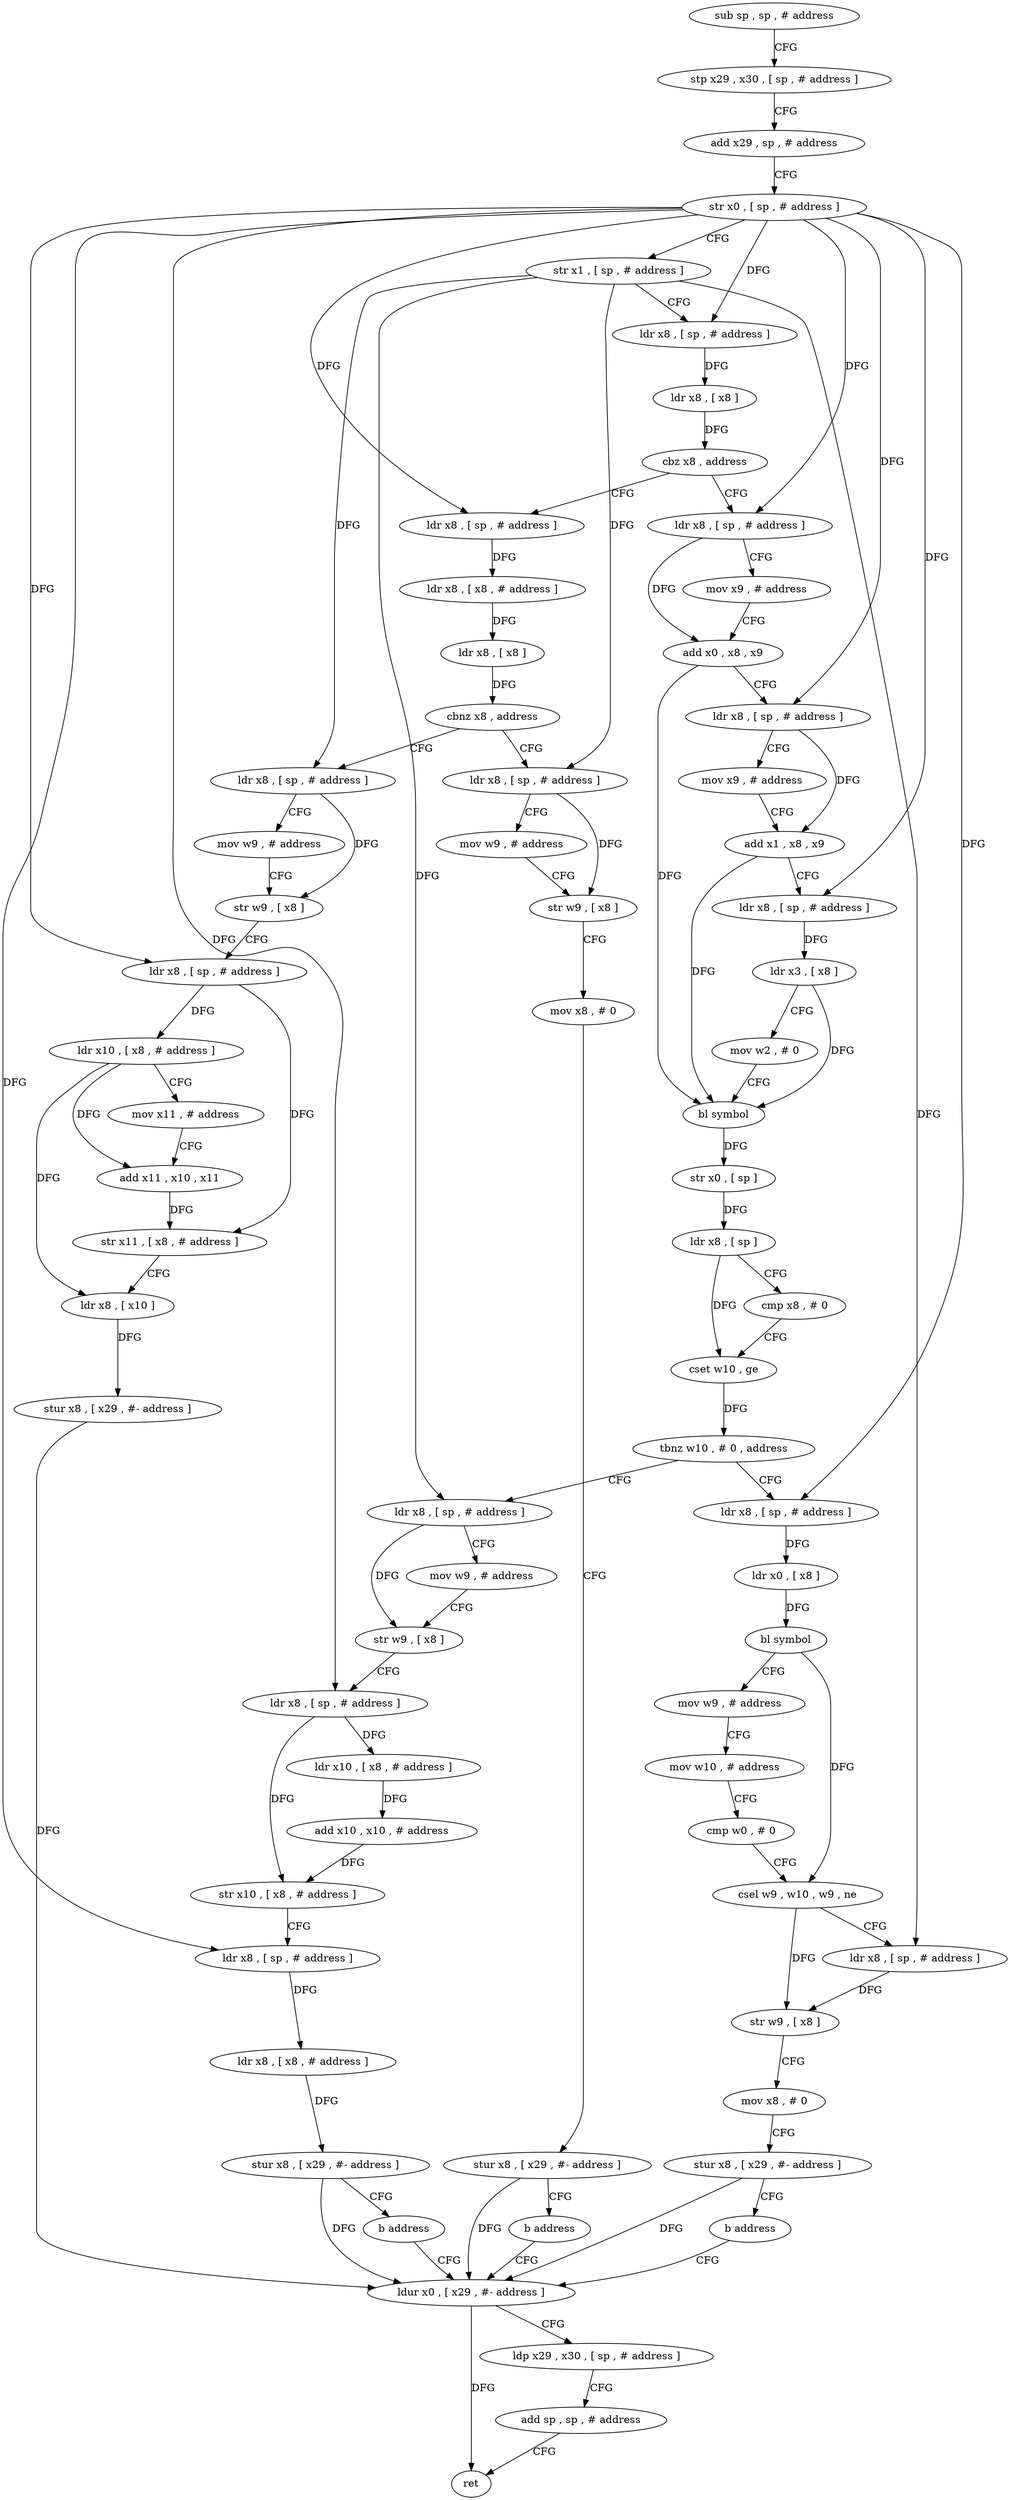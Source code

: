 digraph "func" {
"4211472" [label = "sub sp , sp , # address" ]
"4211476" [label = "stp x29 , x30 , [ sp , # address ]" ]
"4211480" [label = "add x29 , sp , # address" ]
"4211484" [label = "str x0 , [ sp , # address ]" ]
"4211488" [label = "str x1 , [ sp , # address ]" ]
"4211492" [label = "ldr x8 , [ sp , # address ]" ]
"4211496" [label = "ldr x8 , [ x8 ]" ]
"4211500" [label = "cbz x8 , address" ]
"4211656" [label = "ldr x8 , [ sp , # address ]" ]
"4211504" [label = "ldr x8 , [ sp , # address ]" ]
"4211660" [label = "ldr x8 , [ x8 , # address ]" ]
"4211664" [label = "ldr x8 , [ x8 ]" ]
"4211668" [label = "cbnz x8 , address" ]
"4211696" [label = "ldr x8 , [ sp , # address ]" ]
"4211672" [label = "ldr x8 , [ sp , # address ]" ]
"4211508" [label = "mov x9 , # address" ]
"4211512" [label = "add x0 , x8 , x9" ]
"4211516" [label = "ldr x8 , [ sp , # address ]" ]
"4211520" [label = "mov x9 , # address" ]
"4211524" [label = "add x1 , x8 , x9" ]
"4211528" [label = "ldr x8 , [ sp , # address ]" ]
"4211532" [label = "ldr x3 , [ x8 ]" ]
"4211536" [label = "mov w2 , # 0" ]
"4211540" [label = "bl symbol" ]
"4211544" [label = "str x0 , [ sp ]" ]
"4211548" [label = "ldr x8 , [ sp ]" ]
"4211552" [label = "cmp x8 , # 0" ]
"4211556" [label = "cset w10 , ge" ]
"4211560" [label = "tbnz w10 , # 0 , address" ]
"4211612" [label = "ldr x8 , [ sp , # address ]" ]
"4211564" [label = "ldr x8 , [ sp , # address ]" ]
"4211700" [label = "mov w9 , # address" ]
"4211704" [label = "str w9 , [ x8 ]" ]
"4211708" [label = "ldr x8 , [ sp , # address ]" ]
"4211712" [label = "ldr x10 , [ x8 , # address ]" ]
"4211716" [label = "mov x11 , # address" ]
"4211720" [label = "add x11 , x10 , x11" ]
"4211724" [label = "str x11 , [ x8 , # address ]" ]
"4211728" [label = "ldr x8 , [ x10 ]" ]
"4211732" [label = "stur x8 , [ x29 , #- address ]" ]
"4211736" [label = "ldur x0 , [ x29 , #- address ]" ]
"4211676" [label = "mov w9 , # address" ]
"4211680" [label = "str w9 , [ x8 ]" ]
"4211684" [label = "mov x8 , # 0" ]
"4211688" [label = "stur x8 , [ x29 , #- address ]" ]
"4211692" [label = "b address" ]
"4211616" [label = "mov w9 , # address" ]
"4211620" [label = "str w9 , [ x8 ]" ]
"4211624" [label = "ldr x8 , [ sp , # address ]" ]
"4211628" [label = "ldr x10 , [ x8 , # address ]" ]
"4211632" [label = "add x10 , x10 , # address" ]
"4211636" [label = "str x10 , [ x8 , # address ]" ]
"4211640" [label = "ldr x8 , [ sp , # address ]" ]
"4211644" [label = "ldr x8 , [ x8 , # address ]" ]
"4211648" [label = "stur x8 , [ x29 , #- address ]" ]
"4211652" [label = "b address" ]
"4211568" [label = "ldr x0 , [ x8 ]" ]
"4211572" [label = "bl symbol" ]
"4211576" [label = "mov w9 , # address" ]
"4211580" [label = "mov w10 , # address" ]
"4211584" [label = "cmp w0 , # 0" ]
"4211588" [label = "csel w9 , w10 , w9 , ne" ]
"4211592" [label = "ldr x8 , [ sp , # address ]" ]
"4211596" [label = "str w9 , [ x8 ]" ]
"4211600" [label = "mov x8 , # 0" ]
"4211604" [label = "stur x8 , [ x29 , #- address ]" ]
"4211608" [label = "b address" ]
"4211740" [label = "ldp x29 , x30 , [ sp , # address ]" ]
"4211744" [label = "add sp , sp , # address" ]
"4211748" [label = "ret" ]
"4211472" -> "4211476" [ label = "CFG" ]
"4211476" -> "4211480" [ label = "CFG" ]
"4211480" -> "4211484" [ label = "CFG" ]
"4211484" -> "4211488" [ label = "CFG" ]
"4211484" -> "4211492" [ label = "DFG" ]
"4211484" -> "4211656" [ label = "DFG" ]
"4211484" -> "4211504" [ label = "DFG" ]
"4211484" -> "4211516" [ label = "DFG" ]
"4211484" -> "4211528" [ label = "DFG" ]
"4211484" -> "4211708" [ label = "DFG" ]
"4211484" -> "4211624" [ label = "DFG" ]
"4211484" -> "4211640" [ label = "DFG" ]
"4211484" -> "4211564" [ label = "DFG" ]
"4211488" -> "4211492" [ label = "CFG" ]
"4211488" -> "4211696" [ label = "DFG" ]
"4211488" -> "4211672" [ label = "DFG" ]
"4211488" -> "4211612" [ label = "DFG" ]
"4211488" -> "4211592" [ label = "DFG" ]
"4211492" -> "4211496" [ label = "DFG" ]
"4211496" -> "4211500" [ label = "DFG" ]
"4211500" -> "4211656" [ label = "CFG" ]
"4211500" -> "4211504" [ label = "CFG" ]
"4211656" -> "4211660" [ label = "DFG" ]
"4211504" -> "4211508" [ label = "CFG" ]
"4211504" -> "4211512" [ label = "DFG" ]
"4211660" -> "4211664" [ label = "DFG" ]
"4211664" -> "4211668" [ label = "DFG" ]
"4211668" -> "4211696" [ label = "CFG" ]
"4211668" -> "4211672" [ label = "CFG" ]
"4211696" -> "4211700" [ label = "CFG" ]
"4211696" -> "4211704" [ label = "DFG" ]
"4211672" -> "4211676" [ label = "CFG" ]
"4211672" -> "4211680" [ label = "DFG" ]
"4211508" -> "4211512" [ label = "CFG" ]
"4211512" -> "4211516" [ label = "CFG" ]
"4211512" -> "4211540" [ label = "DFG" ]
"4211516" -> "4211520" [ label = "CFG" ]
"4211516" -> "4211524" [ label = "DFG" ]
"4211520" -> "4211524" [ label = "CFG" ]
"4211524" -> "4211528" [ label = "CFG" ]
"4211524" -> "4211540" [ label = "DFG" ]
"4211528" -> "4211532" [ label = "DFG" ]
"4211532" -> "4211536" [ label = "CFG" ]
"4211532" -> "4211540" [ label = "DFG" ]
"4211536" -> "4211540" [ label = "CFG" ]
"4211540" -> "4211544" [ label = "DFG" ]
"4211544" -> "4211548" [ label = "DFG" ]
"4211548" -> "4211552" [ label = "CFG" ]
"4211548" -> "4211556" [ label = "DFG" ]
"4211552" -> "4211556" [ label = "CFG" ]
"4211556" -> "4211560" [ label = "DFG" ]
"4211560" -> "4211612" [ label = "CFG" ]
"4211560" -> "4211564" [ label = "CFG" ]
"4211612" -> "4211616" [ label = "CFG" ]
"4211612" -> "4211620" [ label = "DFG" ]
"4211564" -> "4211568" [ label = "DFG" ]
"4211700" -> "4211704" [ label = "CFG" ]
"4211704" -> "4211708" [ label = "CFG" ]
"4211708" -> "4211712" [ label = "DFG" ]
"4211708" -> "4211724" [ label = "DFG" ]
"4211712" -> "4211716" [ label = "CFG" ]
"4211712" -> "4211720" [ label = "DFG" ]
"4211712" -> "4211728" [ label = "DFG" ]
"4211716" -> "4211720" [ label = "CFG" ]
"4211720" -> "4211724" [ label = "DFG" ]
"4211724" -> "4211728" [ label = "CFG" ]
"4211728" -> "4211732" [ label = "DFG" ]
"4211732" -> "4211736" [ label = "DFG" ]
"4211736" -> "4211740" [ label = "CFG" ]
"4211736" -> "4211748" [ label = "DFG" ]
"4211676" -> "4211680" [ label = "CFG" ]
"4211680" -> "4211684" [ label = "CFG" ]
"4211684" -> "4211688" [ label = "CFG" ]
"4211688" -> "4211692" [ label = "CFG" ]
"4211688" -> "4211736" [ label = "DFG" ]
"4211692" -> "4211736" [ label = "CFG" ]
"4211616" -> "4211620" [ label = "CFG" ]
"4211620" -> "4211624" [ label = "CFG" ]
"4211624" -> "4211628" [ label = "DFG" ]
"4211624" -> "4211636" [ label = "DFG" ]
"4211628" -> "4211632" [ label = "DFG" ]
"4211632" -> "4211636" [ label = "DFG" ]
"4211636" -> "4211640" [ label = "CFG" ]
"4211640" -> "4211644" [ label = "DFG" ]
"4211644" -> "4211648" [ label = "DFG" ]
"4211648" -> "4211652" [ label = "CFG" ]
"4211648" -> "4211736" [ label = "DFG" ]
"4211652" -> "4211736" [ label = "CFG" ]
"4211568" -> "4211572" [ label = "DFG" ]
"4211572" -> "4211576" [ label = "CFG" ]
"4211572" -> "4211588" [ label = "DFG" ]
"4211576" -> "4211580" [ label = "CFG" ]
"4211580" -> "4211584" [ label = "CFG" ]
"4211584" -> "4211588" [ label = "CFG" ]
"4211588" -> "4211592" [ label = "CFG" ]
"4211588" -> "4211596" [ label = "DFG" ]
"4211592" -> "4211596" [ label = "DFG" ]
"4211596" -> "4211600" [ label = "CFG" ]
"4211600" -> "4211604" [ label = "CFG" ]
"4211604" -> "4211608" [ label = "CFG" ]
"4211604" -> "4211736" [ label = "DFG" ]
"4211608" -> "4211736" [ label = "CFG" ]
"4211740" -> "4211744" [ label = "CFG" ]
"4211744" -> "4211748" [ label = "CFG" ]
}
